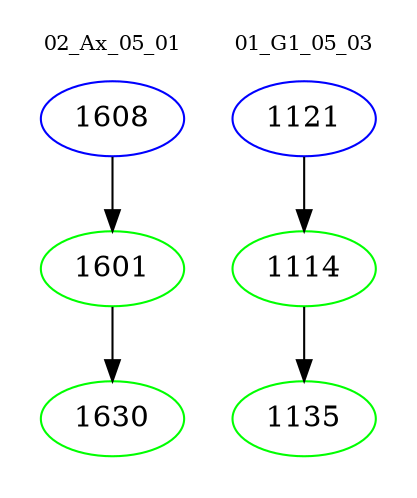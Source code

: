 digraph{
subgraph cluster_0 {
color = white
label = "02_Ax_05_01";
fontsize=10;
T0_1608 [label="1608", color="blue"]
T0_1608 -> T0_1601 [color="black"]
T0_1601 [label="1601", color="green"]
T0_1601 -> T0_1630 [color="black"]
T0_1630 [label="1630", color="green"]
}
subgraph cluster_1 {
color = white
label = "01_G1_05_03";
fontsize=10;
T1_1121 [label="1121", color="blue"]
T1_1121 -> T1_1114 [color="black"]
T1_1114 [label="1114", color="green"]
T1_1114 -> T1_1135 [color="black"]
T1_1135 [label="1135", color="green"]
}
}
